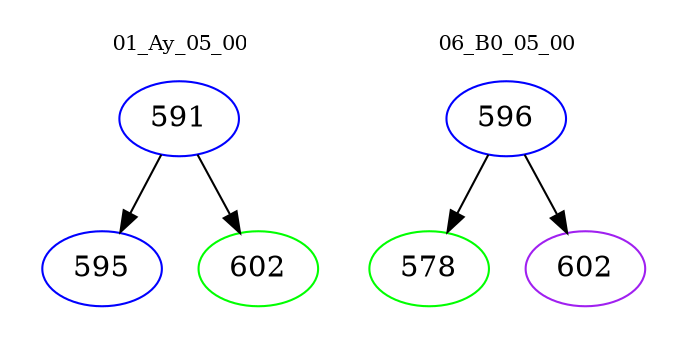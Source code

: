 digraph{
subgraph cluster_0 {
color = white
label = "01_Ay_05_00";
fontsize=10;
T0_591 [label="591", color="blue"]
T0_591 -> T0_595 [color="black"]
T0_595 [label="595", color="blue"]
T0_591 -> T0_602 [color="black"]
T0_602 [label="602", color="green"]
}
subgraph cluster_1 {
color = white
label = "06_B0_05_00";
fontsize=10;
T1_596 [label="596", color="blue"]
T1_596 -> T1_578 [color="black"]
T1_578 [label="578", color="green"]
T1_596 -> T1_602 [color="black"]
T1_602 [label="602", color="purple"]
}
}
